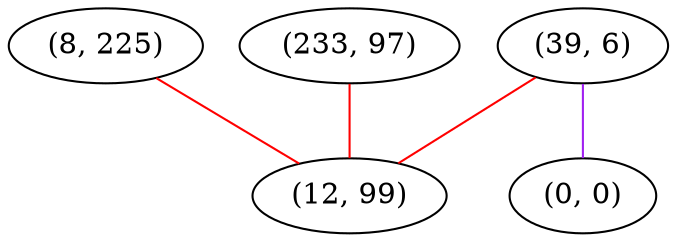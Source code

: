 graph "" {
"(8, 225)";
"(39, 6)";
"(0, 0)";
"(233, 97)";
"(12, 99)";
"(8, 225)" -- "(12, 99)"  [color=red, key=0, weight=1];
"(39, 6)" -- "(0, 0)"  [color=purple, key=0, weight=4];
"(39, 6)" -- "(12, 99)"  [color=red, key=0, weight=1];
"(233, 97)" -- "(12, 99)"  [color=red, key=0, weight=1];
}
